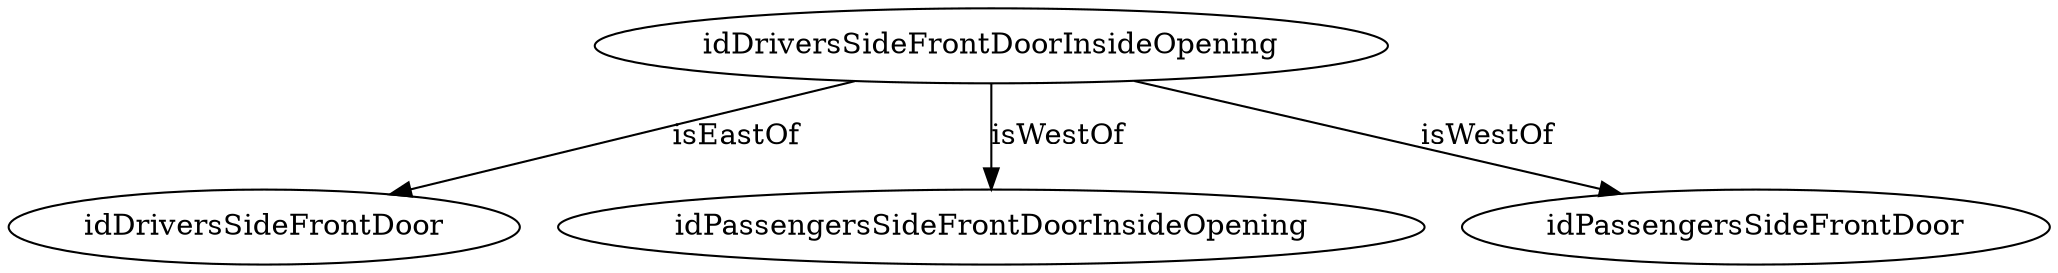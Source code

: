strict digraph  {
idDriversSideFrontDoorInsideOpening [node_type=entity_node];
idDriversSideFrontDoor [node_type=entity_node];
idPassengersSideFrontDoorInsideOpening [node_type=entity_node];
idPassengersSideFrontDoor [node_type=entity_node];
idDriversSideFrontDoorInsideOpening -> idDriversSideFrontDoor  [edge_type=relationship, label=isEastOf];
idDriversSideFrontDoorInsideOpening -> idPassengersSideFrontDoorInsideOpening  [edge_type=relationship, label=isWestOf];
idDriversSideFrontDoorInsideOpening -> idPassengersSideFrontDoor  [edge_type=relationship, label=isWestOf];
}
